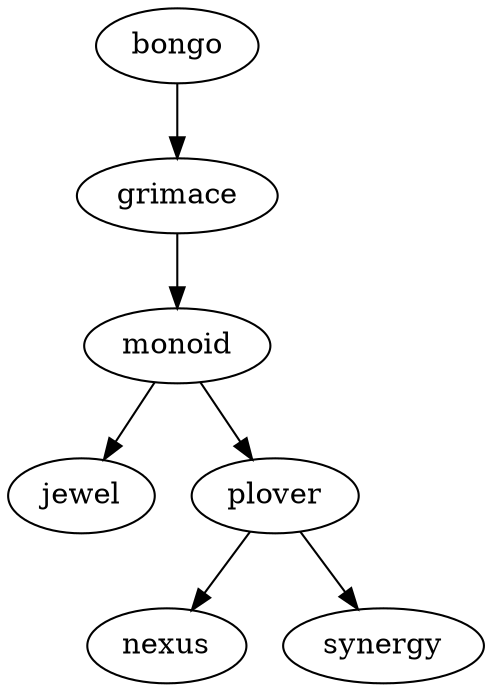 digraph G {
  bongo;
  grimace;
  monoid;
  jewel;
  plover;
  nexus;
  synergy;
  bongo -> grimace;
  grimace -> monoid;
  monoid -> jewel;
  monoid -> plover;
  plover -> nexus;
  plover -> synergy;
}
